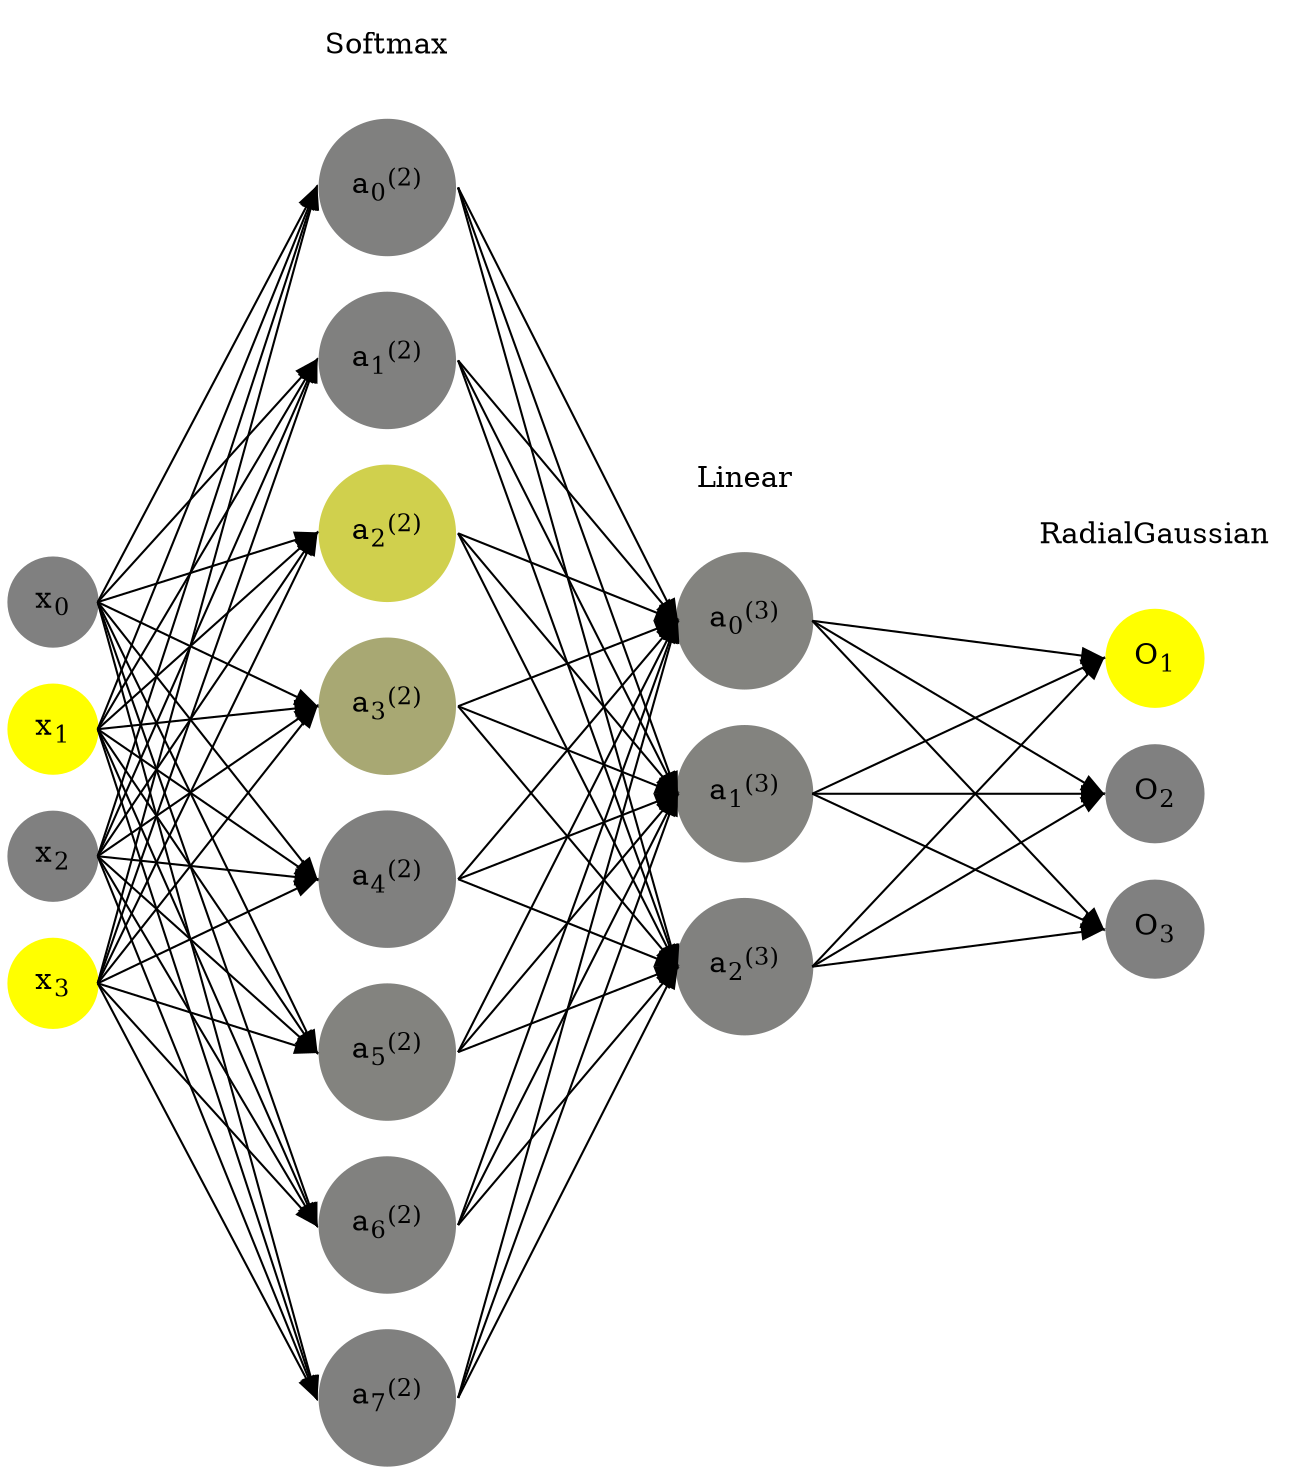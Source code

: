 digraph G {
	rankdir = LR;
	splines=false;
	edge[style=invis];
	ranksep= 1.4;
	{
	node [shape=circle, color="0.1667, 0.0, 0.5", style=filled, fillcolor="0.1667, 0.0, 0.5"];
	x0 [label=<x<sub>0</sub>>];
	}
	{
	node [shape=circle, color="0.1667, 1.0, 1.0", style=filled, fillcolor="0.1667, 1.0, 1.0"];
	x1 [label=<x<sub>1</sub>>];
	}
	{
	node [shape=circle, color="0.1667, 0.0, 0.5", style=filled, fillcolor="0.1667, 0.0, 0.5"];
	x2 [label=<x<sub>2</sub>>];
	}
	{
	node [shape=circle, color="0.1667, 1.0, 1.0", style=filled, fillcolor="0.1667, 1.0, 1.0"];
	x3 [label=<x<sub>3</sub>>];
	}
	{
	node [shape=circle, color="0.1667, 0.004179, 0.502089", style=filled, fillcolor="0.1667, 0.004179, 0.502089"];
	a02 [label=<a<sub>0</sub><sup>(2)</sup>>];
	}
	{
	node [shape=circle, color="0.1667, 0.001140, 0.500570", style=filled, fillcolor="0.1667, 0.001140, 0.500570"];
	a12 [label=<a<sub>1</sub><sup>(2)</sup>>];
	}
	{
	node [shape=circle, color="0.1667, 0.629186, 0.814593", style=filled, fillcolor="0.1667, 0.629186, 0.814593"];
	a22 [label=<a<sub>2</sub><sup>(2)</sup>>];
	}
	{
	node [shape=circle, color="0.1667, 0.316137, 0.658069", style=filled, fillcolor="0.1667, 0.316137, 0.658069"];
	a32 [label=<a<sub>3</sub><sup>(2)</sup>>];
	}
	{
	node [shape=circle, color="0.1667, 0.001583, 0.500791", style=filled, fillcolor="0.1667, 0.001583, 0.500791"];
	a42 [label=<a<sub>4</sub><sup>(2)</sup>>];
	}
	{
	node [shape=circle, color="0.1667, 0.029174, 0.514587", style=filled, fillcolor="0.1667, 0.029174, 0.514587"];
	a52 [label=<a<sub>5</sub><sup>(2)</sup>>];
	}
	{
	node [shape=circle, color="0.1667, 0.013978, 0.506989", style=filled, fillcolor="0.1667, 0.013978, 0.506989"];
	a62 [label=<a<sub>6</sub><sup>(2)</sup>>];
	}
	{
	node [shape=circle, color="0.1667, 0.004623, 0.502311", style=filled, fillcolor="0.1667, 0.004623, 0.502311"];
	a72 [label=<a<sub>7</sub><sup>(2)</sup>>];
	}
	{
	node [shape=circle, color="0.1667, 0.025687, 0.512844", style=filled, fillcolor="0.1667, 0.025687, 0.512844"];
	a03 [label=<a<sub>0</sub><sup>(3)</sup>>];
	}
	{
	node [shape=circle, color="0.1667, 0.027706, 0.513853", style=filled, fillcolor="0.1667, 0.027706, 0.513853"];
	a13 [label=<a<sub>1</sub><sup>(3)</sup>>];
	}
	{
	node [shape=circle, color="0.1667, 0.011814, 0.505907", style=filled, fillcolor="0.1667, 0.011814, 0.505907"];
	a23 [label=<a<sub>2</sub><sup>(3)</sup>>];
	}
	{
	node [shape=circle, color="0.1667, 1.0, 1.0", style=filled, fillcolor="0.1667, 1.0, 1.0"];
	O1 [label=<O<sub>1</sub>>];
	}
	{
	node [shape=circle, color="0.1667, 0.0, 0.5", style=filled, fillcolor="0.1667, 0.0, 0.5"];
	O2 [label=<O<sub>2</sub>>];
	}
	{
	node [shape=circle, color="0.1667, 0.0, 0.5", style=filled, fillcolor="0.1667, 0.0, 0.5"];
	O3 [label=<O<sub>3</sub>>];
	}
	{
	rank=same;
	x0->x1->x2->x3;
	}
	{
	rank=same;
	a02->a12->a22->a32->a42->a52->a62->a72;
	}
	{
	rank=same;
	a03->a13->a23;
	}
	{
	rank=same;
	O1->O2->O3;
	}
	l1 [shape=plaintext,label="Softmax"];
	l1->a02;
	{rank=same; l1;a02};
	l2 [shape=plaintext,label="Linear"];
	l2->a03;
	{rank=same; l2;a03};
	l3 [shape=plaintext,label="RadialGaussian"];
	l3->O1;
	{rank=same; l3;O1};
edge[style=solid, tailport=e, headport=w];
	{x0;x1;x2;x3} -> {a02;a12;a22;a32;a42;a52;a62;a72};
	{a02;a12;a22;a32;a42;a52;a62;a72} -> {a03;a13;a23};
	{a03;a13;a23} -> {O1,O2,O3};
}